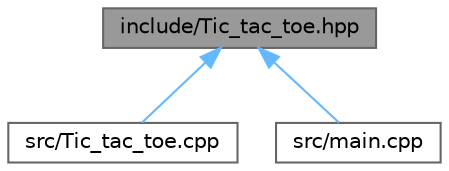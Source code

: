 digraph "include/Tic_tac_toe.hpp"
{
 // LATEX_PDF_SIZE
  bgcolor="transparent";
  edge [fontname=Helvetica,fontsize=10,labelfontname=Helvetica,labelfontsize=10];
  node [fontname=Helvetica,fontsize=10,shape=box,height=0.2,width=0.4];
  Node1 [id="Node000001",label="include/Tic_tac_toe.hpp",height=0.2,width=0.4,color="gray40", fillcolor="grey60", style="filled", fontcolor="black",tooltip="Implementa o Jogo da Velha (Tic Tac Toe), baseado na classe genérica Game."];
  Node1 -> Node2 [id="edge1_Node000001_Node000002",dir="back",color="steelblue1",style="solid",tooltip=" "];
  Node2 [id="Node000002",label="src/Tic_tac_toe.cpp",height=0.2,width=0.4,color="grey40", fillcolor="white", style="filled",URL="$Tic__tac__toe_8cpp.html",tooltip=" "];
  Node1 -> Node3 [id="edge2_Node000001_Node000003",dir="back",color="steelblue1",style="solid",tooltip=" "];
  Node3 [id="Node000003",label="src/main.cpp",height=0.2,width=0.4,color="grey40", fillcolor="white", style="filled",URL="$main_8cpp.html",tooltip=" "];
}
